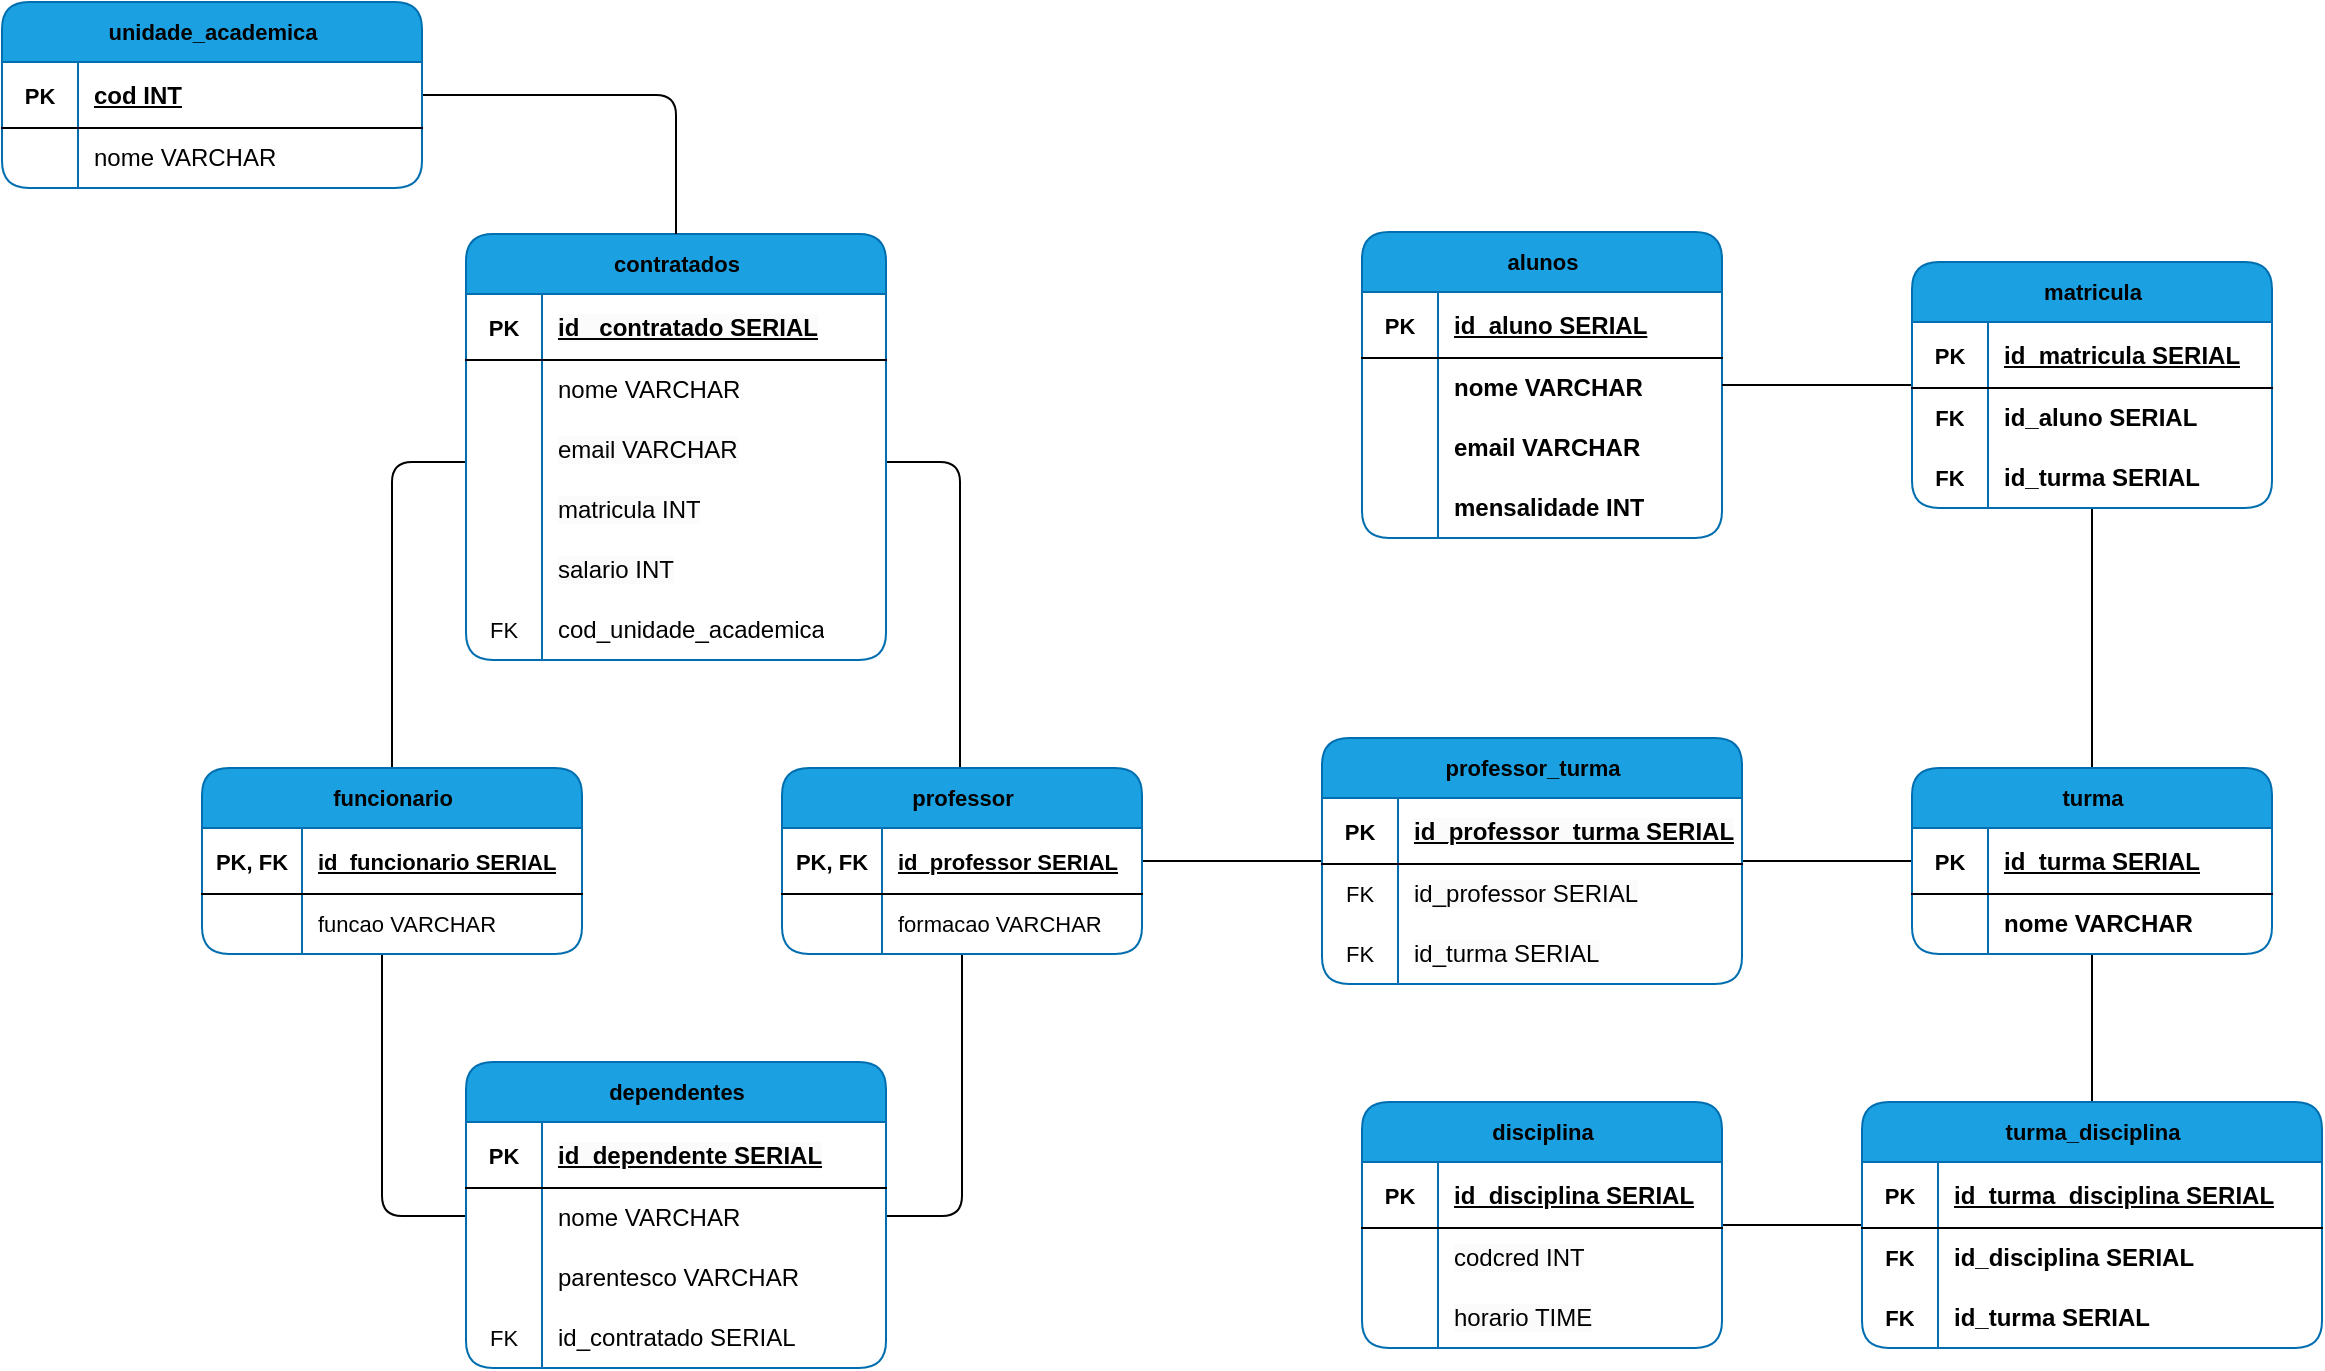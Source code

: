 <mxfile version="24.3.1" type="github">
  <diagram name="Página-1" id="WY4z6POpGyLfs5gdnEFu">
    <mxGraphModel dx="1393" dy="750" grid="1" gridSize="10" guides="0" tooltips="1" connect="1" arrows="1" fold="1" page="1" pageScale="1" pageWidth="827" pageHeight="1169" background="none" math="0" shadow="0">
      <root>
        <mxCell id="0" />
        <mxCell id="1" parent="0" />
        <mxCell id="dywrAjBWSmj7pD-ek3sx-2" style="edgeStyle=orthogonalEdgeStyle;rounded=1;orthogonalLoop=1;jettySize=auto;html=1;endArrow=none;endFill=0;" edge="1" parent="1" source="dywrAjBWSmj7pD-ek3sx-118" target="dywrAjBWSmj7pD-ek3sx-94">
          <mxGeometry relative="1" as="geometry">
            <mxPoint x="855" y="663" as="targetPoint" />
            <Array as="points">
              <mxPoint x="855" y="510" />
            </Array>
          </mxGeometry>
        </mxCell>
        <mxCell id="dywrAjBWSmj7pD-ek3sx-3" style="edgeStyle=orthogonalEdgeStyle;rounded=1;orthogonalLoop=1;jettySize=auto;html=1;strokeColor=default;align=center;verticalAlign=middle;fontFamily=Helvetica;fontSize=11;fontColor=default;labelBackgroundColor=default;endArrow=none;endFill=0;" edge="1" parent="1" source="dywrAjBWSmj7pD-ek3sx-118" target="dywrAjBWSmj7pD-ek3sx-78">
          <mxGeometry relative="1" as="geometry">
            <mxPoint x="1139.04" y="663" as="targetPoint" />
            <Array as="points">
              <mxPoint x="1139" y="510" />
            </Array>
          </mxGeometry>
        </mxCell>
        <mxCell id="dywrAjBWSmj7pD-ek3sx-117" style="edgeStyle=orthogonalEdgeStyle;rounded=1;orthogonalLoop=1;jettySize=auto;html=1;strokeColor=default;align=center;verticalAlign=middle;fontFamily=Helvetica;fontSize=11;fontColor=default;fontStyle=1;labelBackgroundColor=none;endArrow=none;endFill=0;" edge="1" parent="1" source="dywrAjBWSmj7pD-ek3sx-78" target="dywrAjBWSmj7pD-ek3sx-101">
          <mxGeometry relative="1" as="geometry">
            <Array as="points">
              <mxPoint x="1140" y="887" />
            </Array>
          </mxGeometry>
        </mxCell>
        <mxCell id="dywrAjBWSmj7pD-ek3sx-160" style="edgeStyle=orthogonalEdgeStyle;rounded=1;orthogonalLoop=1;jettySize=auto;html=1;strokeColor=default;align=center;verticalAlign=middle;fontFamily=Helvetica;fontSize=11;fontColor=default;fontStyle=1;labelBackgroundColor=none;endArrow=none;endFill=0;" edge="1" parent="1" source="dywrAjBWSmj7pD-ek3sx-78" target="dywrAjBWSmj7pD-ek3sx-144">
          <mxGeometry relative="1" as="geometry" />
        </mxCell>
        <mxCell id="dywrAjBWSmj7pD-ek3sx-78" value="&lt;font color=&quot;#000000&quot;&gt;professor&lt;/font&gt;" style="shape=table;startSize=30;container=1;collapsible=1;childLayout=tableLayout;fixedRows=1;rowLines=0;fontStyle=1;align=center;resizeLast=1;html=1;rounded=1;fontFamily=Helvetica;fontSize=11;labelBackgroundColor=none;perimeterSpacing=0;shadow=0;swimlaneLine=1;swimlaneFillColor=default;fillColor=#1ba1e2;strokeColor=#006EAF;fontColor=#ffffff;" vertex="1" parent="1">
          <mxGeometry x="1050" y="663" width="180" height="93" as="geometry" />
        </mxCell>
        <mxCell id="dywrAjBWSmj7pD-ek3sx-79" value="" style="shape=tableRow;horizontal=0;startSize=0;swimlaneHead=0;swimlaneBody=0;fillColor=none;collapsible=0;dropTarget=0;points=[[0,0.5],[1,0.5]];portConstraint=eastwest;top=0;left=0;right=0;bottom=1;rounded=1;fontFamily=Helvetica;fontSize=11;fontColor=default;labelBackgroundColor=default;" vertex="1" parent="dywrAjBWSmj7pD-ek3sx-78">
          <mxGeometry y="30" width="180" height="33" as="geometry" />
        </mxCell>
        <mxCell id="dywrAjBWSmj7pD-ek3sx-80" value="PK, FK" style="shape=partialRectangle;connectable=0;fillColor=none;top=0;left=0;bottom=0;right=0;fontStyle=1;overflow=hidden;whiteSpace=wrap;html=1;rounded=1;fontFamily=Helvetica;fontSize=11;fontColor=default;labelBackgroundColor=default;" vertex="1" parent="dywrAjBWSmj7pD-ek3sx-79">
          <mxGeometry width="50" height="33" as="geometry">
            <mxRectangle width="50" height="33" as="alternateBounds" />
          </mxGeometry>
        </mxCell>
        <mxCell id="dywrAjBWSmj7pD-ek3sx-81" value="id_professor SERIAL" style="shape=partialRectangle;connectable=0;fillColor=none;top=0;left=0;bottom=0;right=0;align=left;spacingLeft=6;fontStyle=5;overflow=hidden;whiteSpace=wrap;html=1;rounded=1;fontFamily=Helvetica;fontSize=11;fontColor=default;labelBackgroundColor=default;" vertex="1" parent="dywrAjBWSmj7pD-ek3sx-79">
          <mxGeometry x="50" width="130" height="33" as="geometry">
            <mxRectangle width="130" height="33" as="alternateBounds" />
          </mxGeometry>
        </mxCell>
        <mxCell id="dywrAjBWSmj7pD-ek3sx-88" value="" style="shape=tableRow;horizontal=0;startSize=0;swimlaneHead=0;swimlaneBody=0;fillColor=none;collapsible=0;dropTarget=0;points=[[0,0.5],[1,0.5]];portConstraint=eastwest;top=0;left=0;right=0;bottom=0;rounded=1;fontFamily=Helvetica;fontSize=11;fontColor=default;labelBackgroundColor=default;" vertex="1" parent="dywrAjBWSmj7pD-ek3sx-78">
          <mxGeometry y="63" width="180" height="30" as="geometry" />
        </mxCell>
        <mxCell id="dywrAjBWSmj7pD-ek3sx-89" value="" style="shape=partialRectangle;connectable=0;fillColor=none;top=0;left=0;bottom=0;right=0;editable=1;overflow=hidden;whiteSpace=wrap;html=1;rounded=1;fontFamily=Helvetica;fontSize=11;fontColor=default;labelBackgroundColor=default;" vertex="1" parent="dywrAjBWSmj7pD-ek3sx-88">
          <mxGeometry width="50" height="30" as="geometry">
            <mxRectangle width="50" height="30" as="alternateBounds" />
          </mxGeometry>
        </mxCell>
        <mxCell id="dywrAjBWSmj7pD-ek3sx-90" value="formacao VARCHAR" style="shape=partialRectangle;connectable=0;fillColor=none;top=0;left=0;bottom=0;right=0;align=left;spacingLeft=6;overflow=hidden;whiteSpace=wrap;html=1;rounded=1;fontFamily=Helvetica;fontSize=11;fontColor=default;labelBackgroundColor=default;" vertex="1" parent="dywrAjBWSmj7pD-ek3sx-88">
          <mxGeometry x="50" width="130" height="30" as="geometry">
            <mxRectangle width="130" height="30" as="alternateBounds" />
          </mxGeometry>
        </mxCell>
        <mxCell id="dywrAjBWSmj7pD-ek3sx-116" style="edgeStyle=orthogonalEdgeStyle;rounded=1;orthogonalLoop=1;jettySize=auto;html=1;strokeColor=default;align=center;verticalAlign=middle;fontFamily=Helvetica;fontSize=11;fontColor=default;fontStyle=1;labelBackgroundColor=none;endArrow=none;endFill=0;" edge="1" parent="1" source="dywrAjBWSmj7pD-ek3sx-94" target="dywrAjBWSmj7pD-ek3sx-101">
          <mxGeometry relative="1" as="geometry">
            <Array as="points">
              <mxPoint x="850" y="887" />
            </Array>
          </mxGeometry>
        </mxCell>
        <mxCell id="dywrAjBWSmj7pD-ek3sx-94" value="&lt;font color=&quot;#000000&quot;&gt;funcionario&lt;/font&gt;" style="shape=table;startSize=30;container=1;collapsible=1;childLayout=tableLayout;fixedRows=1;rowLines=0;fontStyle=1;align=center;resizeLast=1;html=1;rounded=1;fontFamily=Helvetica;fontSize=11;labelBackgroundColor=none;perimeterSpacing=0;shadow=0;swimlaneLine=1;swimlaneFillColor=default;fillColor=#1ba1e2;strokeColor=#006EAF;fontColor=#ffffff;" vertex="1" parent="1">
          <mxGeometry x="760" y="663" width="190" height="93" as="geometry" />
        </mxCell>
        <mxCell id="dywrAjBWSmj7pD-ek3sx-95" value="" style="shape=tableRow;horizontal=0;startSize=0;swimlaneHead=0;swimlaneBody=0;fillColor=none;collapsible=0;dropTarget=0;points=[[0,0.5],[1,0.5]];portConstraint=eastwest;top=0;left=0;right=0;bottom=1;rounded=1;fontFamily=Helvetica;fontSize=11;fontColor=default;labelBackgroundColor=default;" vertex="1" parent="dywrAjBWSmj7pD-ek3sx-94">
          <mxGeometry y="30" width="190" height="33" as="geometry" />
        </mxCell>
        <mxCell id="dywrAjBWSmj7pD-ek3sx-96" value="PK, FK" style="shape=partialRectangle;connectable=0;fillColor=none;top=0;left=0;bottom=0;right=0;fontStyle=1;overflow=hidden;whiteSpace=wrap;html=1;rounded=1;fontFamily=Helvetica;fontSize=11;fontColor=default;labelBackgroundColor=default;" vertex="1" parent="dywrAjBWSmj7pD-ek3sx-95">
          <mxGeometry width="50" height="33" as="geometry">
            <mxRectangle width="50" height="33" as="alternateBounds" />
          </mxGeometry>
        </mxCell>
        <mxCell id="dywrAjBWSmj7pD-ek3sx-97" value="id_funcionario SERIAL" style="shape=partialRectangle;connectable=0;fillColor=none;top=0;left=0;bottom=0;right=0;align=left;spacingLeft=6;fontStyle=5;overflow=hidden;whiteSpace=wrap;html=1;rounded=1;fontFamily=Helvetica;fontSize=11;fontColor=default;labelBackgroundColor=default;" vertex="1" parent="dywrAjBWSmj7pD-ek3sx-95">
          <mxGeometry x="50" width="140" height="33" as="geometry">
            <mxRectangle width="140" height="33" as="alternateBounds" />
          </mxGeometry>
        </mxCell>
        <mxCell id="dywrAjBWSmj7pD-ek3sx-98" value="" style="shape=tableRow;horizontal=0;startSize=0;swimlaneHead=0;swimlaneBody=0;fillColor=none;collapsible=0;dropTarget=0;points=[[0,0.5],[1,0.5]];portConstraint=eastwest;top=0;left=0;right=0;bottom=0;rounded=1;fontFamily=Helvetica;fontSize=11;fontColor=default;labelBackgroundColor=default;" vertex="1" parent="dywrAjBWSmj7pD-ek3sx-94">
          <mxGeometry y="63" width="190" height="30" as="geometry" />
        </mxCell>
        <mxCell id="dywrAjBWSmj7pD-ek3sx-99" value="" style="shape=partialRectangle;connectable=0;fillColor=none;top=0;left=0;bottom=0;right=0;editable=1;overflow=hidden;whiteSpace=wrap;html=1;rounded=1;fontFamily=Helvetica;fontSize=11;fontColor=default;labelBackgroundColor=default;" vertex="1" parent="dywrAjBWSmj7pD-ek3sx-98">
          <mxGeometry width="50" height="30" as="geometry">
            <mxRectangle width="50" height="30" as="alternateBounds" />
          </mxGeometry>
        </mxCell>
        <mxCell id="dywrAjBWSmj7pD-ek3sx-100" value="funcao VARCHAR" style="shape=partialRectangle;connectable=0;fillColor=none;top=0;left=0;bottom=0;right=0;align=left;spacingLeft=6;overflow=hidden;whiteSpace=wrap;html=1;rounded=1;fontFamily=Helvetica;fontSize=11;fontColor=default;labelBackgroundColor=default;" vertex="1" parent="dywrAjBWSmj7pD-ek3sx-98">
          <mxGeometry x="50" width="140" height="30" as="geometry">
            <mxRectangle width="140" height="30" as="alternateBounds" />
          </mxGeometry>
        </mxCell>
        <mxCell id="dywrAjBWSmj7pD-ek3sx-101" value="&lt;font color=&quot;#000000&quot;&gt;dependentes&lt;/font&gt;" style="shape=table;startSize=30;container=1;collapsible=1;childLayout=tableLayout;fixedRows=1;rowLines=0;fontStyle=1;align=center;resizeLast=1;html=1;rounded=1;fontFamily=Helvetica;fontSize=11;labelBackgroundColor=none;perimeterSpacing=0;shadow=0;swimlaneLine=1;swimlaneFillColor=default;fillColor=#1ba1e2;strokeColor=#006EAF;fontColor=#ffffff;" vertex="1" parent="1">
          <mxGeometry x="892" y="810" width="210" height="153" as="geometry" />
        </mxCell>
        <mxCell id="dywrAjBWSmj7pD-ek3sx-102" value="" style="shape=tableRow;horizontal=0;startSize=0;swimlaneHead=0;swimlaneBody=0;fillColor=none;collapsible=0;dropTarget=0;points=[[0,0.5],[1,0.5]];portConstraint=eastwest;top=0;left=0;right=0;bottom=1;rounded=1;fontFamily=Helvetica;fontSize=11;fontColor=default;labelBackgroundColor=default;" vertex="1" parent="dywrAjBWSmj7pD-ek3sx-101">
          <mxGeometry y="30" width="210" height="33" as="geometry" />
        </mxCell>
        <mxCell id="dywrAjBWSmj7pD-ek3sx-103" value="PK" style="shape=partialRectangle;connectable=0;fillColor=none;top=0;left=0;bottom=0;right=0;fontStyle=1;overflow=hidden;whiteSpace=wrap;html=1;rounded=1;fontFamily=Helvetica;fontSize=11;fontColor=default;labelBackgroundColor=default;" vertex="1" parent="dywrAjBWSmj7pD-ek3sx-102">
          <mxGeometry width="38" height="33" as="geometry">
            <mxRectangle width="38" height="33" as="alternateBounds" />
          </mxGeometry>
        </mxCell>
        <mxCell id="dywrAjBWSmj7pD-ek3sx-104" value="&lt;span style=&quot;font-size: 12px; background-color: rgb(251, 251, 251);&quot;&gt;id_dependente SERIAL&lt;/span&gt;" style="shape=partialRectangle;connectable=0;fillColor=none;top=0;left=0;bottom=0;right=0;align=left;spacingLeft=6;fontStyle=5;overflow=hidden;whiteSpace=wrap;html=1;rounded=1;fontFamily=Helvetica;fontSize=11;fontColor=default;labelBackgroundColor=default;" vertex="1" parent="dywrAjBWSmj7pD-ek3sx-102">
          <mxGeometry x="38" width="172" height="33" as="geometry">
            <mxRectangle width="172" height="33" as="alternateBounds" />
          </mxGeometry>
        </mxCell>
        <mxCell id="dywrAjBWSmj7pD-ek3sx-105" value="" style="shape=tableRow;horizontal=0;startSize=0;swimlaneHead=0;swimlaneBody=0;fillColor=none;collapsible=0;dropTarget=0;points=[[0,0.5],[1,0.5]];portConstraint=eastwest;top=0;left=0;right=0;bottom=0;rounded=1;fontFamily=Helvetica;fontSize=11;fontColor=default;labelBackgroundColor=default;" vertex="1" parent="dywrAjBWSmj7pD-ek3sx-101">
          <mxGeometry y="63" width="210" height="30" as="geometry" />
        </mxCell>
        <mxCell id="dywrAjBWSmj7pD-ek3sx-106" value="" style="shape=partialRectangle;connectable=0;fillColor=none;top=0;left=0;bottom=0;right=0;editable=1;overflow=hidden;whiteSpace=wrap;html=1;rounded=1;fontFamily=Helvetica;fontSize=11;fontColor=default;labelBackgroundColor=default;" vertex="1" parent="dywrAjBWSmj7pD-ek3sx-105">
          <mxGeometry width="38" height="30" as="geometry">
            <mxRectangle width="38" height="30" as="alternateBounds" />
          </mxGeometry>
        </mxCell>
        <mxCell id="dywrAjBWSmj7pD-ek3sx-107" value="&lt;span style=&quot;font-size: 12px;&quot;&gt;nome VARCHAR&lt;/span&gt;" style="shape=partialRectangle;connectable=0;fillColor=none;top=0;left=0;bottom=0;right=0;align=left;spacingLeft=6;overflow=hidden;whiteSpace=wrap;html=1;rounded=1;fontFamily=Helvetica;fontSize=11;fontColor=default;labelBackgroundColor=default;" vertex="1" parent="dywrAjBWSmj7pD-ek3sx-105">
          <mxGeometry x="38" width="172" height="30" as="geometry">
            <mxRectangle width="172" height="30" as="alternateBounds" />
          </mxGeometry>
        </mxCell>
        <mxCell id="dywrAjBWSmj7pD-ek3sx-110" value="" style="shape=tableRow;horizontal=0;startSize=0;swimlaneHead=0;swimlaneBody=0;fillColor=none;collapsible=0;dropTarget=0;points=[[0,0.5],[1,0.5]];portConstraint=eastwest;top=0;left=0;right=0;bottom=0;rounded=1;fontFamily=Helvetica;fontSize=11;fontColor=default;labelBackgroundColor=default;" vertex="1" parent="dywrAjBWSmj7pD-ek3sx-101">
          <mxGeometry y="93" width="210" height="30" as="geometry" />
        </mxCell>
        <mxCell id="dywrAjBWSmj7pD-ek3sx-111" value="" style="shape=partialRectangle;connectable=0;fillColor=none;top=0;left=0;bottom=0;right=0;editable=1;overflow=hidden;whiteSpace=wrap;html=1;rounded=1;fontFamily=Helvetica;fontSize=11;fontColor=default;labelBackgroundColor=default;" vertex="1" parent="dywrAjBWSmj7pD-ek3sx-110">
          <mxGeometry width="38" height="30" as="geometry">
            <mxRectangle width="38" height="30" as="alternateBounds" />
          </mxGeometry>
        </mxCell>
        <mxCell id="dywrAjBWSmj7pD-ek3sx-112" value="&lt;span style=&quot;font-size: 12px;&quot;&gt;parentesco VARCHAR&lt;/span&gt;" style="shape=partialRectangle;connectable=0;fillColor=none;top=0;left=0;bottom=0;right=0;align=left;spacingLeft=6;overflow=hidden;whiteSpace=wrap;html=1;rounded=1;fontFamily=Helvetica;fontSize=11;fontColor=default;labelBackgroundColor=default;" vertex="1" parent="dywrAjBWSmj7pD-ek3sx-110">
          <mxGeometry x="38" width="172" height="30" as="geometry">
            <mxRectangle width="172" height="30" as="alternateBounds" />
          </mxGeometry>
        </mxCell>
        <mxCell id="dywrAjBWSmj7pD-ek3sx-113" value="" style="shape=tableRow;horizontal=0;startSize=0;swimlaneHead=0;swimlaneBody=0;fillColor=none;collapsible=0;dropTarget=0;points=[[0,0.5],[1,0.5]];portConstraint=eastwest;top=0;left=0;right=0;bottom=0;rounded=1;fontFamily=Helvetica;fontSize=11;fontColor=default;labelBackgroundColor=default;" vertex="1" parent="dywrAjBWSmj7pD-ek3sx-101">
          <mxGeometry y="123" width="210" height="30" as="geometry" />
        </mxCell>
        <mxCell id="dywrAjBWSmj7pD-ek3sx-114" value="FK" style="shape=partialRectangle;connectable=0;fillColor=none;top=0;left=0;bottom=0;right=0;editable=1;overflow=hidden;whiteSpace=wrap;html=1;rounded=1;fontFamily=Helvetica;fontSize=11;fontColor=default;labelBackgroundColor=default;" vertex="1" parent="dywrAjBWSmj7pD-ek3sx-113">
          <mxGeometry width="38" height="30" as="geometry">
            <mxRectangle width="38" height="30" as="alternateBounds" />
          </mxGeometry>
        </mxCell>
        <mxCell id="dywrAjBWSmj7pD-ek3sx-115" value="&lt;span style=&quot;font-size: 12px;&quot;&gt;id_contratado SERIAL&lt;/span&gt;" style="shape=partialRectangle;connectable=0;fillColor=none;top=0;left=0;bottom=0;right=0;align=left;spacingLeft=6;overflow=hidden;whiteSpace=wrap;html=1;rounded=1;fontFamily=Helvetica;fontSize=11;fontColor=default;labelBackgroundColor=default;" vertex="1" parent="dywrAjBWSmj7pD-ek3sx-113">
          <mxGeometry x="38" width="172" height="30" as="geometry">
            <mxRectangle width="172" height="30" as="alternateBounds" />
          </mxGeometry>
        </mxCell>
        <mxCell id="dywrAjBWSmj7pD-ek3sx-118" value="&lt;font color=&quot;#000000&quot;&gt;contratados&lt;/font&gt;" style="shape=table;startSize=30;container=1;collapsible=1;childLayout=tableLayout;fixedRows=1;rowLines=0;fontStyle=1;align=center;resizeLast=1;html=1;rounded=1;fontFamily=Helvetica;fontSize=11;labelBackgroundColor=none;perimeterSpacing=0;shadow=0;swimlaneLine=1;swimlaneFillColor=default;fillColor=#1ba1e2;strokeColor=#006EAF;fontColor=#ffffff;" vertex="1" parent="1">
          <mxGeometry x="892" y="396" width="210" height="213" as="geometry" />
        </mxCell>
        <mxCell id="dywrAjBWSmj7pD-ek3sx-119" value="" style="shape=tableRow;horizontal=0;startSize=0;swimlaneHead=0;swimlaneBody=0;fillColor=none;collapsible=0;dropTarget=0;points=[[0,0.5],[1,0.5]];portConstraint=eastwest;top=0;left=0;right=0;bottom=1;rounded=1;fontFamily=Helvetica;fontSize=11;fontColor=default;labelBackgroundColor=default;" vertex="1" parent="dywrAjBWSmj7pD-ek3sx-118">
          <mxGeometry y="30" width="210" height="33" as="geometry" />
        </mxCell>
        <mxCell id="dywrAjBWSmj7pD-ek3sx-120" value="PK" style="shape=partialRectangle;connectable=0;fillColor=none;top=0;left=0;bottom=0;right=0;fontStyle=1;overflow=hidden;whiteSpace=wrap;html=1;rounded=1;fontFamily=Helvetica;fontSize=11;fontColor=default;labelBackgroundColor=default;" vertex="1" parent="dywrAjBWSmj7pD-ek3sx-119">
          <mxGeometry width="38" height="33" as="geometry">
            <mxRectangle width="38" height="33" as="alternateBounds" />
          </mxGeometry>
        </mxCell>
        <mxCell id="dywrAjBWSmj7pD-ek3sx-121" value="&lt;span style=&quot;font-size: 12px; background-color: rgb(251, 251, 251);&quot;&gt;id_ contratado SERIAL&lt;/span&gt;" style="shape=partialRectangle;connectable=0;fillColor=none;top=0;left=0;bottom=0;right=0;align=left;spacingLeft=6;fontStyle=5;overflow=hidden;whiteSpace=wrap;html=1;rounded=1;fontFamily=Helvetica;fontSize=11;fontColor=default;labelBackgroundColor=default;" vertex="1" parent="dywrAjBWSmj7pD-ek3sx-119">
          <mxGeometry x="38" width="172" height="33" as="geometry">
            <mxRectangle width="172" height="33" as="alternateBounds" />
          </mxGeometry>
        </mxCell>
        <mxCell id="dywrAjBWSmj7pD-ek3sx-122" value="" style="shape=tableRow;horizontal=0;startSize=0;swimlaneHead=0;swimlaneBody=0;fillColor=none;collapsible=0;dropTarget=0;points=[[0,0.5],[1,0.5]];portConstraint=eastwest;top=0;left=0;right=0;bottom=0;rounded=1;fontFamily=Helvetica;fontSize=11;fontColor=default;labelBackgroundColor=default;" vertex="1" parent="dywrAjBWSmj7pD-ek3sx-118">
          <mxGeometry y="63" width="210" height="30" as="geometry" />
        </mxCell>
        <mxCell id="dywrAjBWSmj7pD-ek3sx-123" value="" style="shape=partialRectangle;connectable=0;fillColor=none;top=0;left=0;bottom=0;right=0;editable=1;overflow=hidden;whiteSpace=wrap;html=1;rounded=1;fontFamily=Helvetica;fontSize=11;fontColor=default;labelBackgroundColor=default;" vertex="1" parent="dywrAjBWSmj7pD-ek3sx-122">
          <mxGeometry width="38" height="30" as="geometry">
            <mxRectangle width="38" height="30" as="alternateBounds" />
          </mxGeometry>
        </mxCell>
        <mxCell id="dywrAjBWSmj7pD-ek3sx-124" value="&lt;span style=&quot;font-size: 12px;&quot;&gt;nome VARCHAR&lt;/span&gt;" style="shape=partialRectangle;connectable=0;fillColor=none;top=0;left=0;bottom=0;right=0;align=left;spacingLeft=6;overflow=hidden;whiteSpace=wrap;html=1;rounded=1;fontFamily=Helvetica;fontSize=11;fontColor=default;labelBackgroundColor=default;" vertex="1" parent="dywrAjBWSmj7pD-ek3sx-122">
          <mxGeometry x="38" width="172" height="30" as="geometry">
            <mxRectangle width="172" height="30" as="alternateBounds" />
          </mxGeometry>
        </mxCell>
        <mxCell id="dywrAjBWSmj7pD-ek3sx-125" value="" style="shape=tableRow;horizontal=0;startSize=0;swimlaneHead=0;swimlaneBody=0;fillColor=none;collapsible=0;dropTarget=0;points=[[0,0.5],[1,0.5]];portConstraint=eastwest;top=0;left=0;right=0;bottom=0;rounded=1;fontFamily=Helvetica;fontSize=11;fontColor=default;labelBackgroundColor=default;" vertex="1" parent="dywrAjBWSmj7pD-ek3sx-118">
          <mxGeometry y="93" width="210" height="30" as="geometry" />
        </mxCell>
        <mxCell id="dywrAjBWSmj7pD-ek3sx-126" value="" style="shape=partialRectangle;connectable=0;fillColor=none;top=0;left=0;bottom=0;right=0;editable=1;overflow=hidden;whiteSpace=wrap;html=1;rounded=1;fontFamily=Helvetica;fontSize=11;fontColor=default;labelBackgroundColor=default;" vertex="1" parent="dywrAjBWSmj7pD-ek3sx-125">
          <mxGeometry width="38" height="30" as="geometry">
            <mxRectangle width="38" height="30" as="alternateBounds" />
          </mxGeometry>
        </mxCell>
        <mxCell id="dywrAjBWSmj7pD-ek3sx-127" value="&lt;span style=&quot;font-size: 12px; background-color: rgb(251, 251, 251);&quot;&gt;email VARCHAR&lt;/span&gt;" style="shape=partialRectangle;connectable=0;fillColor=none;top=0;left=0;bottom=0;right=0;align=left;spacingLeft=6;overflow=hidden;whiteSpace=wrap;html=1;rounded=1;fontFamily=Helvetica;fontSize=11;fontColor=default;labelBackgroundColor=default;" vertex="1" parent="dywrAjBWSmj7pD-ek3sx-125">
          <mxGeometry x="38" width="172" height="30" as="geometry">
            <mxRectangle width="172" height="30" as="alternateBounds" />
          </mxGeometry>
        </mxCell>
        <mxCell id="dywrAjBWSmj7pD-ek3sx-131" value="" style="shape=tableRow;horizontal=0;startSize=0;swimlaneHead=0;swimlaneBody=0;fillColor=none;collapsible=0;dropTarget=0;points=[[0,0.5],[1,0.5]];portConstraint=eastwest;top=0;left=0;right=0;bottom=0;rounded=1;fontFamily=Helvetica;fontSize=11;fontColor=default;labelBackgroundColor=default;" vertex="1" parent="dywrAjBWSmj7pD-ek3sx-118">
          <mxGeometry y="123" width="210" height="30" as="geometry" />
        </mxCell>
        <mxCell id="dywrAjBWSmj7pD-ek3sx-132" value="" style="shape=partialRectangle;connectable=0;fillColor=none;top=0;left=0;bottom=0;right=0;editable=1;overflow=hidden;whiteSpace=wrap;html=1;rounded=1;fontFamily=Helvetica;fontSize=11;fontColor=default;labelBackgroundColor=default;" vertex="1" parent="dywrAjBWSmj7pD-ek3sx-131">
          <mxGeometry width="38" height="30" as="geometry">
            <mxRectangle width="38" height="30" as="alternateBounds" />
          </mxGeometry>
        </mxCell>
        <mxCell id="dywrAjBWSmj7pD-ek3sx-133" value="&lt;span style=&quot;font-size: 12px; background-color: rgb(251, 251, 251);&quot;&gt;matricula INT&lt;/span&gt;" style="shape=partialRectangle;connectable=0;fillColor=none;top=0;left=0;bottom=0;right=0;align=left;spacingLeft=6;overflow=hidden;whiteSpace=wrap;html=1;rounded=1;fontFamily=Helvetica;fontSize=11;fontColor=default;labelBackgroundColor=default;" vertex="1" parent="dywrAjBWSmj7pD-ek3sx-131">
          <mxGeometry x="38" width="172" height="30" as="geometry">
            <mxRectangle width="172" height="30" as="alternateBounds" />
          </mxGeometry>
        </mxCell>
        <mxCell id="dywrAjBWSmj7pD-ek3sx-134" value="" style="shape=tableRow;horizontal=0;startSize=0;swimlaneHead=0;swimlaneBody=0;fillColor=none;collapsible=0;dropTarget=0;points=[[0,0.5],[1,0.5]];portConstraint=eastwest;top=0;left=0;right=0;bottom=0;rounded=1;fontFamily=Helvetica;fontSize=11;fontColor=default;labelBackgroundColor=default;" vertex="1" parent="dywrAjBWSmj7pD-ek3sx-118">
          <mxGeometry y="153" width="210" height="30" as="geometry" />
        </mxCell>
        <mxCell id="dywrAjBWSmj7pD-ek3sx-135" value="" style="shape=partialRectangle;connectable=0;fillColor=none;top=0;left=0;bottom=0;right=0;editable=1;overflow=hidden;whiteSpace=wrap;html=1;rounded=1;fontFamily=Helvetica;fontSize=11;fontColor=default;labelBackgroundColor=default;" vertex="1" parent="dywrAjBWSmj7pD-ek3sx-134">
          <mxGeometry width="38" height="30" as="geometry">
            <mxRectangle width="38" height="30" as="alternateBounds" />
          </mxGeometry>
        </mxCell>
        <mxCell id="dywrAjBWSmj7pD-ek3sx-136" value="&lt;span style=&quot;font-size: 12px; background-color: rgb(251, 251, 251);&quot;&gt;salario INT&lt;/span&gt;" style="shape=partialRectangle;connectable=0;fillColor=none;top=0;left=0;bottom=0;right=0;align=left;spacingLeft=6;overflow=hidden;whiteSpace=wrap;html=1;rounded=1;fontFamily=Helvetica;fontSize=11;fontColor=default;labelBackgroundColor=default;" vertex="1" parent="dywrAjBWSmj7pD-ek3sx-134">
          <mxGeometry x="38" width="172" height="30" as="geometry">
            <mxRectangle width="172" height="30" as="alternateBounds" />
          </mxGeometry>
        </mxCell>
        <mxCell id="dywrAjBWSmj7pD-ek3sx-128" value="" style="shape=tableRow;horizontal=0;startSize=0;swimlaneHead=0;swimlaneBody=0;fillColor=none;collapsible=0;dropTarget=0;points=[[0,0.5],[1,0.5]];portConstraint=eastwest;top=0;left=0;right=0;bottom=0;rounded=1;fontFamily=Helvetica;fontSize=11;fontColor=default;labelBackgroundColor=default;" vertex="1" parent="dywrAjBWSmj7pD-ek3sx-118">
          <mxGeometry y="183" width="210" height="30" as="geometry" />
        </mxCell>
        <mxCell id="dywrAjBWSmj7pD-ek3sx-129" value="FK" style="shape=partialRectangle;connectable=0;fillColor=none;top=0;left=0;bottom=0;right=0;editable=1;overflow=hidden;whiteSpace=wrap;html=1;rounded=1;fontFamily=Helvetica;fontSize=11;fontColor=default;labelBackgroundColor=default;" vertex="1" parent="dywrAjBWSmj7pD-ek3sx-128">
          <mxGeometry width="38" height="30" as="geometry">
            <mxRectangle width="38" height="30" as="alternateBounds" />
          </mxGeometry>
        </mxCell>
        <mxCell id="dywrAjBWSmj7pD-ek3sx-130" value="&lt;span style=&quot;font-size: 12px;&quot;&gt;cod_unidade_academica&lt;/span&gt;" style="shape=partialRectangle;connectable=0;fillColor=none;top=0;left=0;bottom=0;right=0;align=left;spacingLeft=6;overflow=hidden;whiteSpace=wrap;html=1;rounded=1;fontFamily=Helvetica;fontSize=11;fontColor=default;labelBackgroundColor=default;" vertex="1" parent="dywrAjBWSmj7pD-ek3sx-128">
          <mxGeometry x="38" width="172" height="30" as="geometry">
            <mxRectangle width="172" height="30" as="alternateBounds" />
          </mxGeometry>
        </mxCell>
        <mxCell id="dywrAjBWSmj7pD-ek3sx-224" style="edgeStyle=orthogonalEdgeStyle;rounded=1;orthogonalLoop=1;jettySize=auto;html=1;strokeColor=default;align=center;verticalAlign=middle;fontFamily=Helvetica;fontSize=11;fontColor=default;fontStyle=1;labelBackgroundColor=none;endArrow=none;endFill=0;" edge="1" parent="1" source="dywrAjBWSmj7pD-ek3sx-144" target="dywrAjBWSmj7pD-ek3sx-178">
          <mxGeometry relative="1" as="geometry" />
        </mxCell>
        <mxCell id="dywrAjBWSmj7pD-ek3sx-144" value="&lt;font color=&quot;#000000&quot;&gt;professor_turma&lt;/font&gt;" style="shape=table;startSize=30;container=1;collapsible=1;childLayout=tableLayout;fixedRows=1;rowLines=0;fontStyle=1;align=center;resizeLast=1;html=1;rounded=1;fontFamily=Helvetica;fontSize=11;labelBackgroundColor=none;perimeterSpacing=0;shadow=0;swimlaneLine=1;swimlaneFillColor=default;fillColor=#1ba1e2;strokeColor=#006EAF;fontColor=#ffffff;" vertex="1" parent="1">
          <mxGeometry x="1320" y="648" width="210" height="123" as="geometry" />
        </mxCell>
        <mxCell id="dywrAjBWSmj7pD-ek3sx-145" value="" style="shape=tableRow;horizontal=0;startSize=0;swimlaneHead=0;swimlaneBody=0;fillColor=none;collapsible=0;dropTarget=0;points=[[0,0.5],[1,0.5]];portConstraint=eastwest;top=0;left=0;right=0;bottom=1;rounded=1;fontFamily=Helvetica;fontSize=11;fontColor=default;labelBackgroundColor=default;" vertex="1" parent="dywrAjBWSmj7pD-ek3sx-144">
          <mxGeometry y="30" width="210" height="33" as="geometry" />
        </mxCell>
        <mxCell id="dywrAjBWSmj7pD-ek3sx-146" value="PK" style="shape=partialRectangle;connectable=0;fillColor=none;top=0;left=0;bottom=0;right=0;fontStyle=1;overflow=hidden;whiteSpace=wrap;html=1;rounded=1;fontFamily=Helvetica;fontSize=11;fontColor=default;labelBackgroundColor=default;" vertex="1" parent="dywrAjBWSmj7pD-ek3sx-145">
          <mxGeometry width="38" height="33" as="geometry">
            <mxRectangle width="38" height="33" as="alternateBounds" />
          </mxGeometry>
        </mxCell>
        <mxCell id="dywrAjBWSmj7pD-ek3sx-147" value="&lt;span style=&quot;font-size: 12px; background-color: rgb(251, 251, 251);&quot;&gt;id_professor_turma SERIAL&lt;/span&gt;" style="shape=partialRectangle;connectable=0;fillColor=none;top=0;left=0;bottom=0;right=0;align=left;spacingLeft=6;fontStyle=5;overflow=hidden;whiteSpace=wrap;html=1;rounded=1;fontFamily=Helvetica;fontSize=11;fontColor=default;labelBackgroundColor=default;" vertex="1" parent="dywrAjBWSmj7pD-ek3sx-145">
          <mxGeometry x="38" width="172" height="33" as="geometry">
            <mxRectangle width="172" height="33" as="alternateBounds" />
          </mxGeometry>
        </mxCell>
        <mxCell id="dywrAjBWSmj7pD-ek3sx-154" value="" style="shape=tableRow;horizontal=0;startSize=0;swimlaneHead=0;swimlaneBody=0;fillColor=none;collapsible=0;dropTarget=0;points=[[0,0.5],[1,0.5]];portConstraint=eastwest;top=0;left=0;right=0;bottom=0;rounded=1;fontFamily=Helvetica;fontSize=11;fontColor=default;labelBackgroundColor=default;" vertex="1" parent="dywrAjBWSmj7pD-ek3sx-144">
          <mxGeometry y="63" width="210" height="30" as="geometry" />
        </mxCell>
        <mxCell id="dywrAjBWSmj7pD-ek3sx-155" value="FK" style="shape=partialRectangle;connectable=0;fillColor=none;top=0;left=0;bottom=0;right=0;editable=1;overflow=hidden;whiteSpace=wrap;html=1;rounded=1;fontFamily=Helvetica;fontSize=11;fontColor=default;labelBackgroundColor=default;" vertex="1" parent="dywrAjBWSmj7pD-ek3sx-154">
          <mxGeometry width="38" height="30" as="geometry">
            <mxRectangle width="38" height="30" as="alternateBounds" />
          </mxGeometry>
        </mxCell>
        <mxCell id="dywrAjBWSmj7pD-ek3sx-156" value="&lt;span style=&quot;font-size: 12px; background-color: rgb(251, 251, 251);&quot;&gt;id_professor SERIAL&lt;/span&gt;" style="shape=partialRectangle;connectable=0;fillColor=none;top=0;left=0;bottom=0;right=0;align=left;spacingLeft=6;overflow=hidden;whiteSpace=wrap;html=1;rounded=1;fontFamily=Helvetica;fontSize=11;fontColor=default;labelBackgroundColor=default;" vertex="1" parent="dywrAjBWSmj7pD-ek3sx-154">
          <mxGeometry x="38" width="172" height="30" as="geometry">
            <mxRectangle width="172" height="30" as="alternateBounds" />
          </mxGeometry>
        </mxCell>
        <mxCell id="dywrAjBWSmj7pD-ek3sx-157" value="" style="shape=tableRow;horizontal=0;startSize=0;swimlaneHead=0;swimlaneBody=0;fillColor=none;collapsible=0;dropTarget=0;points=[[0,0.5],[1,0.5]];portConstraint=eastwest;top=0;left=0;right=0;bottom=0;rounded=1;fontFamily=Helvetica;fontSize=11;fontColor=default;labelBackgroundColor=default;" vertex="1" parent="dywrAjBWSmj7pD-ek3sx-144">
          <mxGeometry y="93" width="210" height="30" as="geometry" />
        </mxCell>
        <mxCell id="dywrAjBWSmj7pD-ek3sx-158" value="FK" style="shape=partialRectangle;connectable=0;fillColor=none;top=0;left=0;bottom=0;right=0;editable=1;overflow=hidden;whiteSpace=wrap;html=1;rounded=1;fontFamily=Helvetica;fontSize=11;fontColor=default;labelBackgroundColor=default;" vertex="1" parent="dywrAjBWSmj7pD-ek3sx-157">
          <mxGeometry width="38" height="30" as="geometry">
            <mxRectangle width="38" height="30" as="alternateBounds" />
          </mxGeometry>
        </mxCell>
        <mxCell id="dywrAjBWSmj7pD-ek3sx-159" value="&lt;span style=&quot;font-size: 12px; background-color: rgb(251, 251, 251);&quot;&gt;id_turma SERIAL&lt;/span&gt;" style="shape=partialRectangle;connectable=0;fillColor=none;top=0;left=0;bottom=0;right=0;align=left;spacingLeft=6;overflow=hidden;whiteSpace=wrap;html=1;rounded=1;fontFamily=Helvetica;fontSize=11;fontColor=default;labelBackgroundColor=default;" vertex="1" parent="dywrAjBWSmj7pD-ek3sx-157">
          <mxGeometry x="38" width="172" height="30" as="geometry">
            <mxRectangle width="172" height="30" as="alternateBounds" />
          </mxGeometry>
        </mxCell>
        <mxCell id="dywrAjBWSmj7pD-ek3sx-177" style="edgeStyle=orthogonalEdgeStyle;rounded=1;orthogonalLoop=1;jettySize=auto;html=1;strokeColor=default;align=center;verticalAlign=middle;fontFamily=Helvetica;fontSize=11;fontColor=default;fontStyle=1;labelBackgroundColor=none;endArrow=none;endFill=0;" edge="1" parent="1" source="dywrAjBWSmj7pD-ek3sx-161" target="dywrAjBWSmj7pD-ek3sx-118">
          <mxGeometry relative="1" as="geometry" />
        </mxCell>
        <mxCell id="dywrAjBWSmj7pD-ek3sx-161" value="&lt;font color=&quot;#000000&quot;&gt;unidade_academica&lt;/font&gt;" style="shape=table;startSize=30;container=1;collapsible=1;childLayout=tableLayout;fixedRows=1;rowLines=0;fontStyle=1;align=center;resizeLast=1;html=1;rounded=1;fontFamily=Helvetica;fontSize=11;labelBackgroundColor=none;perimeterSpacing=0;shadow=0;swimlaneLine=1;swimlaneFillColor=default;fillColor=#1ba1e2;strokeColor=#006EAF;fontColor=#ffffff;" vertex="1" parent="1">
          <mxGeometry x="660" y="280" width="210" height="93" as="geometry" />
        </mxCell>
        <mxCell id="dywrAjBWSmj7pD-ek3sx-162" value="" style="shape=tableRow;horizontal=0;startSize=0;swimlaneHead=0;swimlaneBody=0;fillColor=none;collapsible=0;dropTarget=0;points=[[0,0.5],[1,0.5]];portConstraint=eastwest;top=0;left=0;right=0;bottom=1;rounded=1;fontFamily=Helvetica;fontSize=11;fontColor=default;labelBackgroundColor=default;" vertex="1" parent="dywrAjBWSmj7pD-ek3sx-161">
          <mxGeometry y="30" width="210" height="33" as="geometry" />
        </mxCell>
        <mxCell id="dywrAjBWSmj7pD-ek3sx-163" value="PK" style="shape=partialRectangle;connectable=0;fillColor=none;top=0;left=0;bottom=0;right=0;fontStyle=1;overflow=hidden;whiteSpace=wrap;html=1;rounded=1;fontFamily=Helvetica;fontSize=11;fontColor=default;labelBackgroundColor=default;" vertex="1" parent="dywrAjBWSmj7pD-ek3sx-162">
          <mxGeometry width="38" height="33" as="geometry">
            <mxRectangle width="38" height="33" as="alternateBounds" />
          </mxGeometry>
        </mxCell>
        <mxCell id="dywrAjBWSmj7pD-ek3sx-164" value="&lt;span style=&quot;font-size: 12px;&quot;&gt;cod INT&lt;/span&gt;" style="shape=partialRectangle;connectable=0;fillColor=none;top=0;left=0;bottom=0;right=0;align=left;spacingLeft=6;fontStyle=5;overflow=hidden;whiteSpace=wrap;html=1;rounded=1;fontFamily=Helvetica;fontSize=11;fontColor=default;labelBackgroundColor=default;" vertex="1" parent="dywrAjBWSmj7pD-ek3sx-162">
          <mxGeometry x="38" width="172" height="33" as="geometry">
            <mxRectangle width="172" height="33" as="alternateBounds" />
          </mxGeometry>
        </mxCell>
        <mxCell id="dywrAjBWSmj7pD-ek3sx-168" value="" style="shape=tableRow;horizontal=0;startSize=0;swimlaneHead=0;swimlaneBody=0;fillColor=none;collapsible=0;dropTarget=0;points=[[0,0.5],[1,0.5]];portConstraint=eastwest;top=0;left=0;right=0;bottom=0;rounded=1;fontFamily=Helvetica;fontSize=11;fontColor=default;labelBackgroundColor=default;" vertex="1" parent="dywrAjBWSmj7pD-ek3sx-161">
          <mxGeometry y="63" width="210" height="30" as="geometry" />
        </mxCell>
        <mxCell id="dywrAjBWSmj7pD-ek3sx-169" value="" style="shape=partialRectangle;connectable=0;fillColor=none;top=0;left=0;bottom=0;right=0;editable=1;overflow=hidden;whiteSpace=wrap;html=1;rounded=1;fontFamily=Helvetica;fontSize=11;fontColor=default;labelBackgroundColor=default;" vertex="1" parent="dywrAjBWSmj7pD-ek3sx-168">
          <mxGeometry width="38" height="30" as="geometry">
            <mxRectangle width="38" height="30" as="alternateBounds" />
          </mxGeometry>
        </mxCell>
        <mxCell id="dywrAjBWSmj7pD-ek3sx-170" value="&lt;span style=&quot;font-size: 12px;&quot;&gt;nome VARCHAR&lt;/span&gt;" style="shape=partialRectangle;connectable=0;fillColor=none;top=0;left=0;bottom=0;right=0;align=left;spacingLeft=6;overflow=hidden;whiteSpace=wrap;html=1;rounded=1;fontFamily=Helvetica;fontSize=11;fontColor=default;labelBackgroundColor=default;" vertex="1" parent="dywrAjBWSmj7pD-ek3sx-168">
          <mxGeometry x="38" width="172" height="30" as="geometry">
            <mxRectangle width="172" height="30" as="alternateBounds" />
          </mxGeometry>
        </mxCell>
        <mxCell id="dywrAjBWSmj7pD-ek3sx-245" style="edgeStyle=orthogonalEdgeStyle;rounded=1;orthogonalLoop=1;jettySize=auto;html=1;strokeColor=default;align=center;verticalAlign=middle;fontFamily=Helvetica;fontSize=11;fontColor=default;fontStyle=1;labelBackgroundColor=none;endArrow=none;endFill=0;" edge="1" parent="1" source="dywrAjBWSmj7pD-ek3sx-178" target="dywrAjBWSmj7pD-ek3sx-235">
          <mxGeometry relative="1" as="geometry" />
        </mxCell>
        <mxCell id="dywrAjBWSmj7pD-ek3sx-247" style="edgeStyle=orthogonalEdgeStyle;rounded=1;orthogonalLoop=1;jettySize=auto;html=1;strokeColor=default;align=center;verticalAlign=middle;fontFamily=Helvetica;fontSize=11;fontColor=default;fontStyle=1;labelBackgroundColor=none;endArrow=none;endFill=0;" edge="1" parent="1" source="dywrAjBWSmj7pD-ek3sx-178" target="dywrAjBWSmj7pD-ek3sx-201">
          <mxGeometry relative="1" as="geometry" />
        </mxCell>
        <mxCell id="dywrAjBWSmj7pD-ek3sx-178" value="&lt;font color=&quot;#000000&quot;&gt;turma&lt;/font&gt;" style="shape=table;startSize=30;container=1;collapsible=1;childLayout=tableLayout;fixedRows=1;rowLines=0;fontStyle=1;align=center;resizeLast=1;html=1;rounded=1;fontFamily=Helvetica;fontSize=11;labelBackgroundColor=none;perimeterSpacing=0;shadow=0;swimlaneLine=1;swimlaneFillColor=default;fillColor=#1ba1e2;strokeColor=#006EAF;fontColor=#ffffff;verticalAlign=middle;" vertex="1" parent="1">
          <mxGeometry x="1615" y="663" width="180" height="93" as="geometry" />
        </mxCell>
        <mxCell id="dywrAjBWSmj7pD-ek3sx-179" value="" style="shape=tableRow;horizontal=0;startSize=0;swimlaneHead=0;swimlaneBody=0;fillColor=none;collapsible=0;dropTarget=0;points=[[0,0.5],[1,0.5]];portConstraint=eastwest;top=0;left=0;right=0;bottom=1;rounded=1;fontFamily=Helvetica;fontSize=11;fontColor=default;labelBackgroundColor=default;shadow=0;strokeColor=default;align=center;verticalAlign=middle;fontStyle=1;" vertex="1" parent="dywrAjBWSmj7pD-ek3sx-178">
          <mxGeometry y="30" width="180" height="33" as="geometry" />
        </mxCell>
        <mxCell id="dywrAjBWSmj7pD-ek3sx-180" value="PK" style="shape=partialRectangle;connectable=0;fillColor=none;top=0;left=0;bottom=0;right=0;fontStyle=1;overflow=hidden;whiteSpace=wrap;html=1;rounded=1;fontFamily=Helvetica;fontSize=11;fontColor=default;labelBackgroundColor=default;shadow=0;strokeColor=default;align=center;verticalAlign=middle;" vertex="1" parent="dywrAjBWSmj7pD-ek3sx-179">
          <mxGeometry width="38" height="33" as="geometry">
            <mxRectangle width="38" height="33" as="alternateBounds" />
          </mxGeometry>
        </mxCell>
        <mxCell id="dywrAjBWSmj7pD-ek3sx-181" value="&lt;span style=&quot;font-size: 12px;&quot;&gt;id_turma SERIAL&lt;/span&gt;" style="shape=partialRectangle;connectable=0;fillColor=none;top=0;left=0;bottom=0;right=0;align=left;spacingLeft=6;fontStyle=5;overflow=hidden;whiteSpace=wrap;html=1;rounded=1;fontFamily=Helvetica;fontSize=11;fontColor=default;labelBackgroundColor=default;shadow=0;strokeColor=default;verticalAlign=middle;" vertex="1" parent="dywrAjBWSmj7pD-ek3sx-179">
          <mxGeometry x="38" width="142" height="33" as="geometry">
            <mxRectangle width="142" height="33" as="alternateBounds" />
          </mxGeometry>
        </mxCell>
        <mxCell id="dywrAjBWSmj7pD-ek3sx-182" value="" style="shape=tableRow;horizontal=0;startSize=0;swimlaneHead=0;swimlaneBody=0;fillColor=none;collapsible=0;dropTarget=0;points=[[0,0.5],[1,0.5]];portConstraint=eastwest;top=0;left=0;right=0;bottom=0;rounded=1;fontFamily=Helvetica;fontSize=11;fontColor=default;labelBackgroundColor=default;shadow=0;strokeColor=default;align=center;verticalAlign=middle;fontStyle=1;" vertex="1" parent="dywrAjBWSmj7pD-ek3sx-178">
          <mxGeometry y="63" width="180" height="30" as="geometry" />
        </mxCell>
        <mxCell id="dywrAjBWSmj7pD-ek3sx-183" value="" style="shape=partialRectangle;connectable=0;fillColor=none;top=0;left=0;bottom=0;right=0;editable=1;overflow=hidden;whiteSpace=wrap;html=1;rounded=1;fontFamily=Helvetica;fontSize=11;fontColor=default;labelBackgroundColor=default;shadow=0;strokeColor=default;align=center;verticalAlign=middle;fontStyle=1;" vertex="1" parent="dywrAjBWSmj7pD-ek3sx-182">
          <mxGeometry width="38" height="30" as="geometry">
            <mxRectangle width="38" height="30" as="alternateBounds" />
          </mxGeometry>
        </mxCell>
        <mxCell id="dywrAjBWSmj7pD-ek3sx-184" value="&lt;span style=&quot;font-size: 12px;&quot;&gt;nome VARCHAR&lt;/span&gt;" style="shape=partialRectangle;connectable=0;fillColor=none;top=0;left=0;bottom=0;right=0;align=left;spacingLeft=6;overflow=hidden;whiteSpace=wrap;html=1;rounded=1;fontFamily=Helvetica;fontSize=11;fontColor=default;labelBackgroundColor=default;shadow=0;strokeColor=default;verticalAlign=middle;fontStyle=1;" vertex="1" parent="dywrAjBWSmj7pD-ek3sx-182">
          <mxGeometry x="38" width="142" height="30" as="geometry">
            <mxRectangle width="142" height="30" as="alternateBounds" />
          </mxGeometry>
        </mxCell>
        <mxCell id="dywrAjBWSmj7pD-ek3sx-188" value="&lt;font color=&quot;#000000&quot;&gt;alunos&lt;/font&gt;" style="shape=table;startSize=30;container=1;collapsible=1;childLayout=tableLayout;fixedRows=1;rowLines=0;fontStyle=1;align=center;resizeLast=1;html=1;rounded=1;fontFamily=Helvetica;fontSize=11;labelBackgroundColor=none;perimeterSpacing=0;shadow=0;swimlaneLine=1;swimlaneFillColor=default;fillColor=#1ba1e2;strokeColor=#006EAF;fontColor=#ffffff;verticalAlign=middle;" vertex="1" parent="1">
          <mxGeometry x="1340" y="395" width="180" height="153" as="geometry" />
        </mxCell>
        <mxCell id="dywrAjBWSmj7pD-ek3sx-189" value="" style="shape=tableRow;horizontal=0;startSize=0;swimlaneHead=0;swimlaneBody=0;fillColor=none;collapsible=0;dropTarget=0;points=[[0,0.5],[1,0.5]];portConstraint=eastwest;top=0;left=0;right=0;bottom=1;rounded=1;fontFamily=Helvetica;fontSize=11;fontColor=default;labelBackgroundColor=default;shadow=0;strokeColor=default;align=center;verticalAlign=middle;fontStyle=1;" vertex="1" parent="dywrAjBWSmj7pD-ek3sx-188">
          <mxGeometry y="30" width="180" height="33" as="geometry" />
        </mxCell>
        <mxCell id="dywrAjBWSmj7pD-ek3sx-190" value="PK" style="shape=partialRectangle;connectable=0;fillColor=none;top=0;left=0;bottom=0;right=0;fontStyle=1;overflow=hidden;whiteSpace=wrap;html=1;rounded=1;fontFamily=Helvetica;fontSize=11;fontColor=default;labelBackgroundColor=default;shadow=0;strokeColor=default;align=center;verticalAlign=middle;" vertex="1" parent="dywrAjBWSmj7pD-ek3sx-189">
          <mxGeometry width="38" height="33" as="geometry">
            <mxRectangle width="38" height="33" as="alternateBounds" />
          </mxGeometry>
        </mxCell>
        <mxCell id="dywrAjBWSmj7pD-ek3sx-191" value="&lt;span style=&quot;font-size: 12px;&quot;&gt;id_aluno SERIAL&lt;/span&gt;" style="shape=partialRectangle;connectable=0;fillColor=none;top=0;left=0;bottom=0;right=0;align=left;spacingLeft=6;fontStyle=5;overflow=hidden;whiteSpace=wrap;html=1;rounded=1;fontFamily=Helvetica;fontSize=11;fontColor=default;labelBackgroundColor=default;shadow=0;strokeColor=default;verticalAlign=middle;" vertex="1" parent="dywrAjBWSmj7pD-ek3sx-189">
          <mxGeometry x="38" width="142" height="33" as="geometry">
            <mxRectangle width="142" height="33" as="alternateBounds" />
          </mxGeometry>
        </mxCell>
        <mxCell id="dywrAjBWSmj7pD-ek3sx-192" value="" style="shape=tableRow;horizontal=0;startSize=0;swimlaneHead=0;swimlaneBody=0;fillColor=none;collapsible=0;dropTarget=0;points=[[0,0.5],[1,0.5]];portConstraint=eastwest;top=0;left=0;right=0;bottom=0;rounded=1;fontFamily=Helvetica;fontSize=11;fontColor=default;labelBackgroundColor=default;shadow=0;strokeColor=default;align=center;verticalAlign=middle;fontStyle=1;" vertex="1" parent="dywrAjBWSmj7pD-ek3sx-188">
          <mxGeometry y="63" width="180" height="30" as="geometry" />
        </mxCell>
        <mxCell id="dywrAjBWSmj7pD-ek3sx-193" value="" style="shape=partialRectangle;connectable=0;fillColor=none;top=0;left=0;bottom=0;right=0;editable=1;overflow=hidden;whiteSpace=wrap;html=1;rounded=1;fontFamily=Helvetica;fontSize=11;fontColor=default;labelBackgroundColor=default;shadow=0;strokeColor=default;align=center;verticalAlign=middle;fontStyle=1;" vertex="1" parent="dywrAjBWSmj7pD-ek3sx-192">
          <mxGeometry width="38" height="30" as="geometry">
            <mxRectangle width="38" height="30" as="alternateBounds" />
          </mxGeometry>
        </mxCell>
        <mxCell id="dywrAjBWSmj7pD-ek3sx-194" value="&lt;span style=&quot;font-size: 12px;&quot;&gt;nome VARCHAR&lt;/span&gt;" style="shape=partialRectangle;connectable=0;fillColor=none;top=0;left=0;bottom=0;right=0;align=left;spacingLeft=6;overflow=hidden;whiteSpace=wrap;html=1;rounded=1;fontFamily=Helvetica;fontSize=11;fontColor=default;labelBackgroundColor=default;shadow=0;strokeColor=default;verticalAlign=middle;fontStyle=1;" vertex="1" parent="dywrAjBWSmj7pD-ek3sx-192">
          <mxGeometry x="38" width="142" height="30" as="geometry">
            <mxRectangle width="142" height="30" as="alternateBounds" />
          </mxGeometry>
        </mxCell>
        <mxCell id="dywrAjBWSmj7pD-ek3sx-195" value="" style="shape=tableRow;horizontal=0;startSize=0;swimlaneHead=0;swimlaneBody=0;fillColor=none;collapsible=0;dropTarget=0;points=[[0,0.5],[1,0.5]];portConstraint=eastwest;top=0;left=0;right=0;bottom=0;rounded=1;fontFamily=Helvetica;fontSize=11;fontColor=default;labelBackgroundColor=default;shadow=0;strokeColor=default;align=center;verticalAlign=middle;fontStyle=1;" vertex="1" parent="dywrAjBWSmj7pD-ek3sx-188">
          <mxGeometry y="93" width="180" height="30" as="geometry" />
        </mxCell>
        <mxCell id="dywrAjBWSmj7pD-ek3sx-196" value="" style="shape=partialRectangle;connectable=0;fillColor=none;top=0;left=0;bottom=0;right=0;editable=1;overflow=hidden;whiteSpace=wrap;html=1;rounded=1;fontFamily=Helvetica;fontSize=11;fontColor=default;labelBackgroundColor=default;shadow=0;strokeColor=default;align=center;verticalAlign=middle;fontStyle=1;" vertex="1" parent="dywrAjBWSmj7pD-ek3sx-195">
          <mxGeometry width="38" height="30" as="geometry">
            <mxRectangle width="38" height="30" as="alternateBounds" />
          </mxGeometry>
        </mxCell>
        <mxCell id="dywrAjBWSmj7pD-ek3sx-197" value="&lt;span style=&quot;font-size: 12px;&quot;&gt;email VARCHAR&lt;/span&gt;" style="shape=partialRectangle;connectable=0;fillColor=none;top=0;left=0;bottom=0;right=0;align=left;spacingLeft=6;overflow=hidden;whiteSpace=wrap;html=1;rounded=1;fontFamily=Helvetica;fontSize=11;fontColor=default;labelBackgroundColor=default;shadow=0;strokeColor=default;verticalAlign=middle;fontStyle=1;" vertex="1" parent="dywrAjBWSmj7pD-ek3sx-195">
          <mxGeometry x="38" width="142" height="30" as="geometry">
            <mxRectangle width="142" height="30" as="alternateBounds" />
          </mxGeometry>
        </mxCell>
        <mxCell id="dywrAjBWSmj7pD-ek3sx-198" value="" style="shape=tableRow;horizontal=0;startSize=0;swimlaneHead=0;swimlaneBody=0;fillColor=none;collapsible=0;dropTarget=0;points=[[0,0.5],[1,0.5]];portConstraint=eastwest;top=0;left=0;right=0;bottom=0;rounded=1;fontFamily=Helvetica;fontSize=11;fontColor=default;labelBackgroundColor=default;shadow=0;strokeColor=default;align=center;verticalAlign=middle;fontStyle=1;" vertex="1" parent="dywrAjBWSmj7pD-ek3sx-188">
          <mxGeometry y="123" width="180" height="30" as="geometry" />
        </mxCell>
        <mxCell id="dywrAjBWSmj7pD-ek3sx-199" value="" style="shape=partialRectangle;connectable=0;fillColor=none;top=0;left=0;bottom=0;right=0;editable=1;overflow=hidden;whiteSpace=wrap;html=1;rounded=1;fontFamily=Helvetica;fontSize=11;fontColor=default;labelBackgroundColor=default;shadow=0;strokeColor=default;align=center;verticalAlign=middle;fontStyle=1;" vertex="1" parent="dywrAjBWSmj7pD-ek3sx-198">
          <mxGeometry width="38" height="30" as="geometry">
            <mxRectangle width="38" height="30" as="alternateBounds" />
          </mxGeometry>
        </mxCell>
        <mxCell id="dywrAjBWSmj7pD-ek3sx-200" value="&lt;span style=&quot;font-size: 12px;&quot;&gt;mensalidade INT&lt;/span&gt;" style="shape=partialRectangle;connectable=0;fillColor=none;top=0;left=0;bottom=0;right=0;align=left;spacingLeft=6;overflow=hidden;whiteSpace=wrap;html=1;rounded=1;fontFamily=Helvetica;fontSize=11;fontColor=default;labelBackgroundColor=default;shadow=0;strokeColor=default;verticalAlign=middle;fontStyle=1;" vertex="1" parent="dywrAjBWSmj7pD-ek3sx-198">
          <mxGeometry x="38" width="142" height="30" as="geometry">
            <mxRectangle width="142" height="30" as="alternateBounds" />
          </mxGeometry>
        </mxCell>
        <mxCell id="dywrAjBWSmj7pD-ek3sx-248" style="edgeStyle=orthogonalEdgeStyle;rounded=1;orthogonalLoop=1;jettySize=auto;html=1;strokeColor=default;align=center;verticalAlign=middle;fontFamily=Helvetica;fontSize=11;fontColor=default;fontStyle=1;labelBackgroundColor=none;endArrow=none;endFill=0;" edge="1" parent="1" source="dywrAjBWSmj7pD-ek3sx-201" target="dywrAjBWSmj7pD-ek3sx-188">
          <mxGeometry relative="1" as="geometry" />
        </mxCell>
        <mxCell id="dywrAjBWSmj7pD-ek3sx-201" value="&lt;font color=&quot;#000000&quot;&gt;matricula&lt;/font&gt;" style="shape=table;startSize=30;container=1;collapsible=1;childLayout=tableLayout;fixedRows=1;rowLines=0;fontStyle=1;align=center;resizeLast=1;html=1;rounded=1;fontFamily=Helvetica;fontSize=11;labelBackgroundColor=none;perimeterSpacing=0;shadow=0;swimlaneLine=1;swimlaneFillColor=default;fillColor=#1ba1e2;strokeColor=#006EAF;fontColor=#ffffff;verticalAlign=middle;" vertex="1" parent="1">
          <mxGeometry x="1615" y="410" width="180" height="123" as="geometry" />
        </mxCell>
        <mxCell id="dywrAjBWSmj7pD-ek3sx-202" value="" style="shape=tableRow;horizontal=0;startSize=0;swimlaneHead=0;swimlaneBody=0;fillColor=none;collapsible=0;dropTarget=0;points=[[0,0.5],[1,0.5]];portConstraint=eastwest;top=0;left=0;right=0;bottom=1;rounded=1;fontFamily=Helvetica;fontSize=11;fontColor=default;labelBackgroundColor=default;shadow=0;strokeColor=default;align=center;verticalAlign=middle;fontStyle=1;" vertex="1" parent="dywrAjBWSmj7pD-ek3sx-201">
          <mxGeometry y="30" width="180" height="33" as="geometry" />
        </mxCell>
        <mxCell id="dywrAjBWSmj7pD-ek3sx-203" value="PK" style="shape=partialRectangle;connectable=0;fillColor=none;top=0;left=0;bottom=0;right=0;fontStyle=1;overflow=hidden;whiteSpace=wrap;html=1;rounded=1;fontFamily=Helvetica;fontSize=11;fontColor=default;labelBackgroundColor=default;shadow=0;strokeColor=default;align=center;verticalAlign=middle;" vertex="1" parent="dywrAjBWSmj7pD-ek3sx-202">
          <mxGeometry width="38" height="33" as="geometry">
            <mxRectangle width="38" height="33" as="alternateBounds" />
          </mxGeometry>
        </mxCell>
        <mxCell id="dywrAjBWSmj7pD-ek3sx-204" value="&lt;span style=&quot;font-size: 12px;&quot;&gt;id_matricula SERIAL&lt;/span&gt;" style="shape=partialRectangle;connectable=0;fillColor=none;top=0;left=0;bottom=0;right=0;align=left;spacingLeft=6;fontStyle=5;overflow=hidden;whiteSpace=wrap;html=1;rounded=1;fontFamily=Helvetica;fontSize=11;fontColor=default;labelBackgroundColor=default;shadow=0;strokeColor=default;verticalAlign=middle;" vertex="1" parent="dywrAjBWSmj7pD-ek3sx-202">
          <mxGeometry x="38" width="142" height="33" as="geometry">
            <mxRectangle width="142" height="33" as="alternateBounds" />
          </mxGeometry>
        </mxCell>
        <mxCell id="dywrAjBWSmj7pD-ek3sx-205" value="" style="shape=tableRow;horizontal=0;startSize=0;swimlaneHead=0;swimlaneBody=0;fillColor=none;collapsible=0;dropTarget=0;points=[[0,0.5],[1,0.5]];portConstraint=eastwest;top=0;left=0;right=0;bottom=0;rounded=1;fontFamily=Helvetica;fontSize=11;fontColor=default;labelBackgroundColor=default;shadow=0;strokeColor=default;align=center;verticalAlign=middle;fontStyle=1;" vertex="1" parent="dywrAjBWSmj7pD-ek3sx-201">
          <mxGeometry y="63" width="180" height="30" as="geometry" />
        </mxCell>
        <mxCell id="dywrAjBWSmj7pD-ek3sx-206" value="FK" style="shape=partialRectangle;connectable=0;fillColor=none;top=0;left=0;bottom=0;right=0;editable=1;overflow=hidden;whiteSpace=wrap;html=1;rounded=1;fontFamily=Helvetica;fontSize=11;fontColor=default;labelBackgroundColor=default;shadow=0;strokeColor=default;align=center;verticalAlign=middle;fontStyle=1;" vertex="1" parent="dywrAjBWSmj7pD-ek3sx-205">
          <mxGeometry width="38" height="30" as="geometry">
            <mxRectangle width="38" height="30" as="alternateBounds" />
          </mxGeometry>
        </mxCell>
        <mxCell id="dywrAjBWSmj7pD-ek3sx-207" value="&lt;span style=&quot;font-size: 12px;&quot;&gt;id_aluno SERIAL&lt;/span&gt;" style="shape=partialRectangle;connectable=0;fillColor=none;top=0;left=0;bottom=0;right=0;align=left;spacingLeft=6;overflow=hidden;whiteSpace=wrap;html=1;rounded=1;fontFamily=Helvetica;fontSize=11;fontColor=default;labelBackgroundColor=default;shadow=0;strokeColor=default;verticalAlign=middle;fontStyle=1;" vertex="1" parent="dywrAjBWSmj7pD-ek3sx-205">
          <mxGeometry x="38" width="142" height="30" as="geometry">
            <mxRectangle width="142" height="30" as="alternateBounds" />
          </mxGeometry>
        </mxCell>
        <mxCell id="dywrAjBWSmj7pD-ek3sx-208" value="" style="shape=tableRow;horizontal=0;startSize=0;swimlaneHead=0;swimlaneBody=0;fillColor=none;collapsible=0;dropTarget=0;points=[[0,0.5],[1,0.5]];portConstraint=eastwest;top=0;left=0;right=0;bottom=0;rounded=1;fontFamily=Helvetica;fontSize=11;fontColor=default;labelBackgroundColor=default;shadow=0;strokeColor=default;align=center;verticalAlign=middle;fontStyle=1;" vertex="1" parent="dywrAjBWSmj7pD-ek3sx-201">
          <mxGeometry y="93" width="180" height="30" as="geometry" />
        </mxCell>
        <mxCell id="dywrAjBWSmj7pD-ek3sx-209" value="FK" style="shape=partialRectangle;connectable=0;fillColor=none;top=0;left=0;bottom=0;right=0;editable=1;overflow=hidden;whiteSpace=wrap;html=1;rounded=1;fontFamily=Helvetica;fontSize=11;fontColor=default;labelBackgroundColor=default;shadow=0;strokeColor=default;align=center;verticalAlign=middle;fontStyle=1;" vertex="1" parent="dywrAjBWSmj7pD-ek3sx-208">
          <mxGeometry width="38" height="30" as="geometry">
            <mxRectangle width="38" height="30" as="alternateBounds" />
          </mxGeometry>
        </mxCell>
        <mxCell id="dywrAjBWSmj7pD-ek3sx-210" value="&lt;span style=&quot;font-size: 12px;&quot;&gt;id_turma SERIAL&lt;/span&gt;" style="shape=partialRectangle;connectable=0;fillColor=none;top=0;left=0;bottom=0;right=0;align=left;spacingLeft=6;overflow=hidden;whiteSpace=wrap;html=1;rounded=1;fontFamily=Helvetica;fontSize=11;fontColor=default;labelBackgroundColor=default;shadow=0;strokeColor=default;verticalAlign=middle;fontStyle=1;" vertex="1" parent="dywrAjBWSmj7pD-ek3sx-208">
          <mxGeometry x="38" width="142" height="30" as="geometry">
            <mxRectangle width="142" height="30" as="alternateBounds" />
          </mxGeometry>
        </mxCell>
        <mxCell id="dywrAjBWSmj7pD-ek3sx-246" style="edgeStyle=orthogonalEdgeStyle;rounded=1;orthogonalLoop=1;jettySize=auto;html=1;strokeColor=default;align=center;verticalAlign=middle;fontFamily=Helvetica;fontSize=11;fontColor=default;fontStyle=1;labelBackgroundColor=none;endArrow=none;endFill=0;" edge="1" parent="1" source="dywrAjBWSmj7pD-ek3sx-214" target="dywrAjBWSmj7pD-ek3sx-235">
          <mxGeometry relative="1" as="geometry" />
        </mxCell>
        <mxCell id="dywrAjBWSmj7pD-ek3sx-214" value="&lt;font color=&quot;#000000&quot;&gt;disciplina&lt;/font&gt;" style="shape=table;startSize=30;container=1;collapsible=1;childLayout=tableLayout;fixedRows=1;rowLines=0;fontStyle=1;align=center;resizeLast=1;html=1;rounded=1;fontFamily=Helvetica;fontSize=11;labelBackgroundColor=none;perimeterSpacing=0;shadow=0;swimlaneLine=1;swimlaneFillColor=default;fillColor=#1ba1e2;strokeColor=#006EAF;fontColor=#ffffff;verticalAlign=middle;" vertex="1" parent="1">
          <mxGeometry x="1340" y="830" width="180" height="123" as="geometry" />
        </mxCell>
        <mxCell id="dywrAjBWSmj7pD-ek3sx-215" value="" style="shape=tableRow;horizontal=0;startSize=0;swimlaneHead=0;swimlaneBody=0;fillColor=none;collapsible=0;dropTarget=0;points=[[0,0.5],[1,0.5]];portConstraint=eastwest;top=0;left=0;right=0;bottom=1;rounded=1;fontFamily=Helvetica;fontSize=11;fontColor=default;labelBackgroundColor=default;shadow=0;strokeColor=default;align=center;verticalAlign=middle;fontStyle=1;" vertex="1" parent="dywrAjBWSmj7pD-ek3sx-214">
          <mxGeometry y="30" width="180" height="33" as="geometry" />
        </mxCell>
        <mxCell id="dywrAjBWSmj7pD-ek3sx-216" value="PK" style="shape=partialRectangle;connectable=0;fillColor=none;top=0;left=0;bottom=0;right=0;fontStyle=1;overflow=hidden;whiteSpace=wrap;html=1;rounded=1;fontFamily=Helvetica;fontSize=11;fontColor=default;labelBackgroundColor=default;shadow=0;strokeColor=default;align=center;verticalAlign=middle;" vertex="1" parent="dywrAjBWSmj7pD-ek3sx-215">
          <mxGeometry width="38" height="33" as="geometry">
            <mxRectangle width="38" height="33" as="alternateBounds" />
          </mxGeometry>
        </mxCell>
        <mxCell id="dywrAjBWSmj7pD-ek3sx-217" value="&lt;span style=&quot;font-size: 12px;&quot;&gt;id_disciplina SERIAL&lt;/span&gt;" style="shape=partialRectangle;connectable=0;fillColor=none;top=0;left=0;bottom=0;right=0;align=left;spacingLeft=6;fontStyle=5;overflow=hidden;whiteSpace=wrap;html=1;rounded=1;fontFamily=Helvetica;fontSize=11;fontColor=default;labelBackgroundColor=default;shadow=0;strokeColor=default;verticalAlign=middle;" vertex="1" parent="dywrAjBWSmj7pD-ek3sx-215">
          <mxGeometry x="38" width="142" height="33" as="geometry">
            <mxRectangle width="142" height="33" as="alternateBounds" />
          </mxGeometry>
        </mxCell>
        <mxCell id="dywrAjBWSmj7pD-ek3sx-218" value="" style="shape=tableRow;horizontal=0;startSize=0;swimlaneHead=0;swimlaneBody=0;fillColor=none;collapsible=0;dropTarget=0;points=[[0,0.5],[1,0.5]];portConstraint=eastwest;top=0;left=0;right=0;bottom=0;rounded=1;fontFamily=Helvetica;fontSize=11;fontColor=default;labelBackgroundColor=default;shadow=0;strokeColor=default;align=center;verticalAlign=middle;fontStyle=1;" vertex="1" parent="dywrAjBWSmj7pD-ek3sx-214">
          <mxGeometry y="63" width="180" height="30" as="geometry" />
        </mxCell>
        <mxCell id="dywrAjBWSmj7pD-ek3sx-219" value="" style="shape=partialRectangle;connectable=0;fillColor=none;top=0;left=0;bottom=0;right=0;editable=1;overflow=hidden;whiteSpace=wrap;html=1;rounded=1;fontFamily=Helvetica;fontSize=11;fontColor=default;labelBackgroundColor=default;shadow=0;strokeColor=default;align=center;verticalAlign=middle;fontStyle=1;" vertex="1" parent="dywrAjBWSmj7pD-ek3sx-218">
          <mxGeometry width="38" height="30" as="geometry">
            <mxRectangle width="38" height="30" as="alternateBounds" />
          </mxGeometry>
        </mxCell>
        <mxCell id="dywrAjBWSmj7pD-ek3sx-220" value="&lt;span style=&quot;font-size: 12px; font-weight: 400; background-color: rgb(251, 251, 251);&quot;&gt;codcred INT&lt;/span&gt;" style="shape=partialRectangle;connectable=0;fillColor=none;top=0;left=0;bottom=0;right=0;align=left;spacingLeft=6;overflow=hidden;whiteSpace=wrap;html=1;rounded=1;fontFamily=Helvetica;fontSize=11;fontColor=default;labelBackgroundColor=default;shadow=0;strokeColor=default;verticalAlign=middle;fontStyle=1;" vertex="1" parent="dywrAjBWSmj7pD-ek3sx-218">
          <mxGeometry x="38" width="142" height="30" as="geometry">
            <mxRectangle width="142" height="30" as="alternateBounds" />
          </mxGeometry>
        </mxCell>
        <mxCell id="dywrAjBWSmj7pD-ek3sx-221" value="" style="shape=tableRow;horizontal=0;startSize=0;swimlaneHead=0;swimlaneBody=0;fillColor=none;collapsible=0;dropTarget=0;points=[[0,0.5],[1,0.5]];portConstraint=eastwest;top=0;left=0;right=0;bottom=0;rounded=1;fontFamily=Helvetica;fontSize=11;fontColor=default;labelBackgroundColor=default;shadow=0;strokeColor=default;align=center;verticalAlign=middle;fontStyle=1;" vertex="1" parent="dywrAjBWSmj7pD-ek3sx-214">
          <mxGeometry y="93" width="180" height="30" as="geometry" />
        </mxCell>
        <mxCell id="dywrAjBWSmj7pD-ek3sx-222" value="" style="shape=partialRectangle;connectable=0;fillColor=none;top=0;left=0;bottom=0;right=0;editable=1;overflow=hidden;whiteSpace=wrap;html=1;rounded=1;fontFamily=Helvetica;fontSize=11;fontColor=default;labelBackgroundColor=default;shadow=0;strokeColor=default;align=center;verticalAlign=middle;fontStyle=1;" vertex="1" parent="dywrAjBWSmj7pD-ek3sx-221">
          <mxGeometry width="38" height="30" as="geometry">
            <mxRectangle width="38" height="30" as="alternateBounds" />
          </mxGeometry>
        </mxCell>
        <mxCell id="dywrAjBWSmj7pD-ek3sx-223" value="&lt;span style=&quot;font-size: 12px; font-weight: 400; background-color: rgb(251, 251, 251);&quot;&gt;horario TIME&lt;/span&gt;" style="shape=partialRectangle;connectable=0;fillColor=none;top=0;left=0;bottom=0;right=0;align=left;spacingLeft=6;overflow=hidden;whiteSpace=wrap;html=1;rounded=1;fontFamily=Helvetica;fontSize=11;fontColor=default;labelBackgroundColor=default;shadow=0;strokeColor=default;verticalAlign=middle;fontStyle=1;" vertex="1" parent="dywrAjBWSmj7pD-ek3sx-221">
          <mxGeometry x="38" width="142" height="30" as="geometry">
            <mxRectangle width="142" height="30" as="alternateBounds" />
          </mxGeometry>
        </mxCell>
        <mxCell id="dywrAjBWSmj7pD-ek3sx-235" value="&lt;font color=&quot;#000000&quot;&gt;turma_disciplina&lt;/font&gt;" style="shape=table;startSize=30;container=1;collapsible=1;childLayout=tableLayout;fixedRows=1;rowLines=0;fontStyle=1;align=center;resizeLast=1;html=1;rounded=1;fontFamily=Helvetica;fontSize=11;labelBackgroundColor=none;perimeterSpacing=0;shadow=0;swimlaneLine=1;swimlaneFillColor=default;fillColor=#1ba1e2;strokeColor=#006EAF;fontColor=#ffffff;verticalAlign=middle;" vertex="1" parent="1">
          <mxGeometry x="1590" y="830" width="230" height="123" as="geometry" />
        </mxCell>
        <mxCell id="dywrAjBWSmj7pD-ek3sx-236" value="" style="shape=tableRow;horizontal=0;startSize=0;swimlaneHead=0;swimlaneBody=0;fillColor=none;collapsible=0;dropTarget=0;points=[[0,0.5],[1,0.5]];portConstraint=eastwest;top=0;left=0;right=0;bottom=1;rounded=1;fontFamily=Helvetica;fontSize=11;fontColor=default;labelBackgroundColor=default;shadow=0;strokeColor=default;align=center;verticalAlign=middle;fontStyle=1;" vertex="1" parent="dywrAjBWSmj7pD-ek3sx-235">
          <mxGeometry y="30" width="230" height="33" as="geometry" />
        </mxCell>
        <mxCell id="dywrAjBWSmj7pD-ek3sx-237" value="PK" style="shape=partialRectangle;connectable=0;fillColor=none;top=0;left=0;bottom=0;right=0;fontStyle=1;overflow=hidden;whiteSpace=wrap;html=1;rounded=1;fontFamily=Helvetica;fontSize=11;fontColor=default;labelBackgroundColor=default;shadow=0;strokeColor=default;align=center;verticalAlign=middle;" vertex="1" parent="dywrAjBWSmj7pD-ek3sx-236">
          <mxGeometry width="38" height="33" as="geometry">
            <mxRectangle width="38" height="33" as="alternateBounds" />
          </mxGeometry>
        </mxCell>
        <mxCell id="dywrAjBWSmj7pD-ek3sx-238" value="&lt;span style=&quot;font-size: 12px;&quot;&gt;id_turma_disciplina SERIAL&lt;/span&gt;" style="shape=partialRectangle;connectable=0;fillColor=none;top=0;left=0;bottom=0;right=0;align=left;spacingLeft=6;fontStyle=5;overflow=hidden;whiteSpace=wrap;html=1;rounded=1;fontFamily=Helvetica;fontSize=11;fontColor=default;labelBackgroundColor=default;shadow=0;strokeColor=default;verticalAlign=middle;" vertex="1" parent="dywrAjBWSmj7pD-ek3sx-236">
          <mxGeometry x="38" width="192" height="33" as="geometry">
            <mxRectangle width="192" height="33" as="alternateBounds" />
          </mxGeometry>
        </mxCell>
        <mxCell id="dywrAjBWSmj7pD-ek3sx-239" value="" style="shape=tableRow;horizontal=0;startSize=0;swimlaneHead=0;swimlaneBody=0;fillColor=none;collapsible=0;dropTarget=0;points=[[0,0.5],[1,0.5]];portConstraint=eastwest;top=0;left=0;right=0;bottom=0;rounded=1;fontFamily=Helvetica;fontSize=11;fontColor=default;labelBackgroundColor=default;shadow=0;strokeColor=default;align=center;verticalAlign=middle;fontStyle=1;" vertex="1" parent="dywrAjBWSmj7pD-ek3sx-235">
          <mxGeometry y="63" width="230" height="30" as="geometry" />
        </mxCell>
        <mxCell id="dywrAjBWSmj7pD-ek3sx-240" value="FK" style="shape=partialRectangle;connectable=0;fillColor=none;top=0;left=0;bottom=0;right=0;editable=1;overflow=hidden;whiteSpace=wrap;html=1;rounded=1;fontFamily=Helvetica;fontSize=11;fontColor=default;labelBackgroundColor=default;shadow=0;strokeColor=default;align=center;verticalAlign=middle;fontStyle=1;" vertex="1" parent="dywrAjBWSmj7pD-ek3sx-239">
          <mxGeometry width="38" height="30" as="geometry">
            <mxRectangle width="38" height="30" as="alternateBounds" />
          </mxGeometry>
        </mxCell>
        <mxCell id="dywrAjBWSmj7pD-ek3sx-241" value="&lt;span style=&quot;font-size: 12px;&quot;&gt;id_disciplina SERIAL&lt;/span&gt;" style="shape=partialRectangle;connectable=0;fillColor=none;top=0;left=0;bottom=0;right=0;align=left;spacingLeft=6;overflow=hidden;whiteSpace=wrap;html=1;rounded=1;fontFamily=Helvetica;fontSize=11;fontColor=default;labelBackgroundColor=default;shadow=0;strokeColor=default;verticalAlign=middle;fontStyle=1;" vertex="1" parent="dywrAjBWSmj7pD-ek3sx-239">
          <mxGeometry x="38" width="192" height="30" as="geometry">
            <mxRectangle width="192" height="30" as="alternateBounds" />
          </mxGeometry>
        </mxCell>
        <mxCell id="dywrAjBWSmj7pD-ek3sx-242" value="" style="shape=tableRow;horizontal=0;startSize=0;swimlaneHead=0;swimlaneBody=0;fillColor=none;collapsible=0;dropTarget=0;points=[[0,0.5],[1,0.5]];portConstraint=eastwest;top=0;left=0;right=0;bottom=0;rounded=1;fontFamily=Helvetica;fontSize=11;fontColor=default;labelBackgroundColor=default;shadow=0;strokeColor=default;align=center;verticalAlign=middle;fontStyle=1;" vertex="1" parent="dywrAjBWSmj7pD-ek3sx-235">
          <mxGeometry y="93" width="230" height="30" as="geometry" />
        </mxCell>
        <mxCell id="dywrAjBWSmj7pD-ek3sx-243" value="FK" style="shape=partialRectangle;connectable=0;fillColor=none;top=0;left=0;bottom=0;right=0;editable=1;overflow=hidden;whiteSpace=wrap;html=1;rounded=1;fontFamily=Helvetica;fontSize=11;fontColor=default;labelBackgroundColor=default;shadow=0;strokeColor=default;align=center;verticalAlign=middle;fontStyle=1;" vertex="1" parent="dywrAjBWSmj7pD-ek3sx-242">
          <mxGeometry width="38" height="30" as="geometry">
            <mxRectangle width="38" height="30" as="alternateBounds" />
          </mxGeometry>
        </mxCell>
        <mxCell id="dywrAjBWSmj7pD-ek3sx-244" value="&lt;span style=&quot;font-size: 12px;&quot;&gt;id_turma SERIAL&lt;/span&gt;" style="shape=partialRectangle;connectable=0;fillColor=none;top=0;left=0;bottom=0;right=0;align=left;spacingLeft=6;overflow=hidden;whiteSpace=wrap;html=1;rounded=1;fontFamily=Helvetica;fontSize=11;fontColor=default;labelBackgroundColor=default;shadow=0;strokeColor=default;verticalAlign=middle;fontStyle=1;" vertex="1" parent="dywrAjBWSmj7pD-ek3sx-242">
          <mxGeometry x="38" width="192" height="30" as="geometry">
            <mxRectangle width="192" height="30" as="alternateBounds" />
          </mxGeometry>
        </mxCell>
      </root>
    </mxGraphModel>
  </diagram>
</mxfile>
